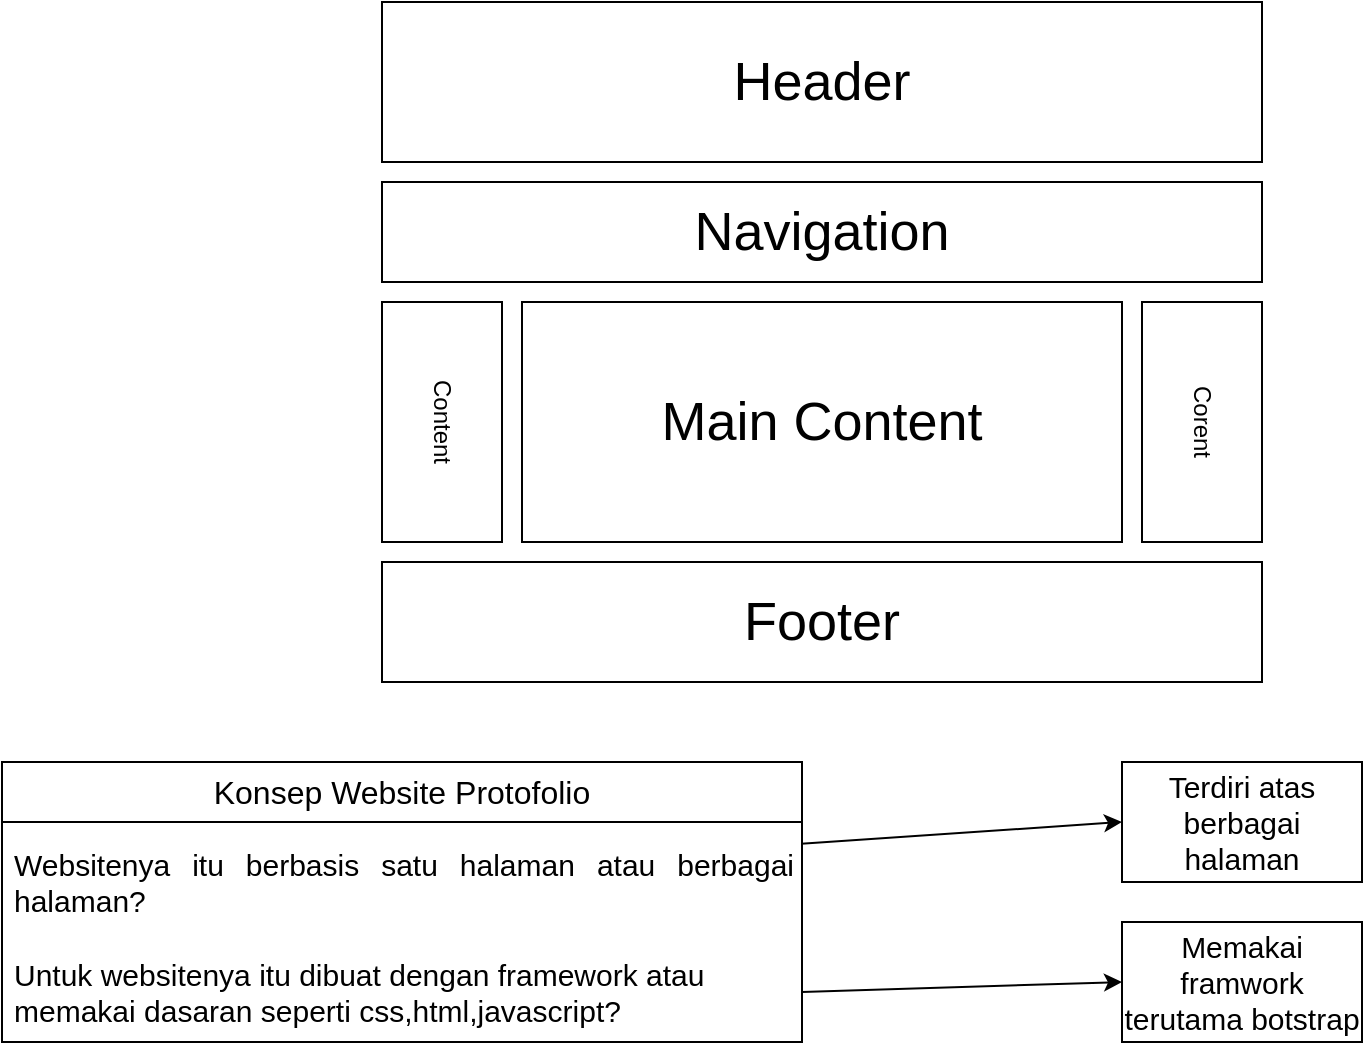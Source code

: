 <mxfile>
    <diagram id="rWC0qb28uYbGbDYMN7UX" name="Main Diagram">
        <mxGraphModel dx="1209" dy="779" grid="1" gridSize="10" guides="1" tooltips="1" connect="1" arrows="1" fold="1" page="1" pageScale="1" pageWidth="850" pageHeight="1100" math="0" shadow="0">
            <root>
                <mxCell id="0"/>
                <mxCell id="1" parent="0"/>
                <mxCell id="2" value="&lt;font style=&quot;font-size: 27px;&quot;&gt;Header&lt;/font&gt;" style="rounded=0;whiteSpace=wrap;html=1;" parent="1" vertex="1">
                    <mxGeometry x="240" y="80" width="440" height="80" as="geometry"/>
                </mxCell>
                <mxCell id="4" value="Content" style="rounded=0;whiteSpace=wrap;html=1;rotation=90;" parent="1" vertex="1">
                    <mxGeometry x="210" y="260" width="120" height="60" as="geometry"/>
                </mxCell>
                <mxCell id="6" value="Main Content" style="rounded=0;whiteSpace=wrap;html=1;fontSize=27;" parent="1" vertex="1">
                    <mxGeometry x="310" y="230" width="300" height="120" as="geometry"/>
                </mxCell>
                <mxCell id="7" value="Corent" style="rounded=0;whiteSpace=wrap;html=1;rotation=90;" parent="1" vertex="1">
                    <mxGeometry x="590" y="260" width="120" height="60" as="geometry"/>
                </mxCell>
                <mxCell id="8" value="Footer" style="rounded=0;whiteSpace=wrap;html=1;fontSize=27;" parent="1" vertex="1">
                    <mxGeometry x="240" y="360" width="440" height="60" as="geometry"/>
                </mxCell>
                <mxCell id="9" value="&lt;font style=&quot;font-size: 27px;&quot;&gt;Navigation&lt;/font&gt;" style="rounded=0;whiteSpace=wrap;html=1;" parent="1" vertex="1">
                    <mxGeometry x="240" y="170" width="440" height="50" as="geometry"/>
                </mxCell>
                <mxCell id="F_fqtN3L_QHosSLTodSl-9" value="Konsep Website Protofolio" style="swimlane;fontStyle=0;childLayout=stackLayout;horizontal=1;startSize=30;horizontalStack=0;resizeParent=1;resizeParentMax=0;resizeLast=0;collapsible=1;marginBottom=0;whiteSpace=wrap;html=1;fontSize=16;" parent="1" vertex="1">
                    <mxGeometry x="50" y="460" width="400" height="140" as="geometry"/>
                </mxCell>
                <mxCell id="F_fqtN3L_QHosSLTodSl-10" value="&lt;div style=&quot;text-align: justify;&quot;&gt;&lt;span style=&quot;background-color: initial;&quot;&gt;Websitenya itu berbasis satu halaman atau berbagai halaman?&lt;/span&gt;&lt;/div&gt;" style="text;strokeColor=none;fillColor=none;align=left;verticalAlign=middle;spacingLeft=4;spacingRight=4;overflow=hidden;points=[[0,0.5],[1,0.5]];portConstraint=eastwest;rotatable=0;whiteSpace=wrap;html=1;fontSize=15;" parent="F_fqtN3L_QHosSLTodSl-9" vertex="1">
                    <mxGeometry y="30" width="400" height="60" as="geometry"/>
                </mxCell>
                <mxCell id="F_fqtN3L_QHosSLTodSl-11" value="Untuk websitenya itu dibuat dengan framework atau memakai dasaran seperti css,html,javascript?" style="text;strokeColor=none;fillColor=none;align=left;verticalAlign=middle;spacingLeft=4;spacingRight=4;overflow=hidden;points=[[0,0.5],[1,0.5]];portConstraint=eastwest;rotatable=0;whiteSpace=wrap;html=1;fontSize=15;" parent="F_fqtN3L_QHosSLTodSl-9" vertex="1">
                    <mxGeometry y="90" width="400" height="50" as="geometry"/>
                </mxCell>
                <mxCell id="F_fqtN3L_QHosSLTodSl-17" value="Terdiri atas berbagai halaman" style="rounded=0;whiteSpace=wrap;html=1;fontSize=15;" parent="1" vertex="1">
                    <mxGeometry x="610" y="460" width="120" height="60" as="geometry"/>
                </mxCell>
                <mxCell id="F_fqtN3L_QHosSLTodSl-18" style="edgeStyle=none;html=1;exitX=0.999;exitY=0.181;exitDx=0;exitDy=0;entryX=0;entryY=0.5;entryDx=0;entryDy=0;fontSize=15;exitPerimeter=0;" parent="1" source="F_fqtN3L_QHosSLTodSl-10" target="F_fqtN3L_QHosSLTodSl-17" edge="1">
                    <mxGeometry relative="1" as="geometry"/>
                </mxCell>
                <mxCell id="F_fqtN3L_QHosSLTodSl-19" value="Memakai framwork terutama botstrap" style="rounded=0;whiteSpace=wrap;html=1;fontSize=15;" parent="1" vertex="1">
                    <mxGeometry x="610" y="540" width="120" height="60" as="geometry"/>
                </mxCell>
                <mxCell id="F_fqtN3L_QHosSLTodSl-20" style="edgeStyle=none;html=1;exitX=1;exitY=0.5;exitDx=0;exitDy=0;entryX=0;entryY=0.5;entryDx=0;entryDy=0;fontSize=15;" parent="1" source="F_fqtN3L_QHosSLTodSl-11" target="F_fqtN3L_QHosSLTodSl-19" edge="1">
                    <mxGeometry relative="1" as="geometry"/>
                </mxCell>
            </root>
        </mxGraphModel>
    </diagram>
    <diagram id="0qn68v2cb4sgI6QBJ_Hp" name="Header">
        <mxGraphModel dx="1209" dy="779" grid="1" gridSize="10" guides="1" tooltips="1" connect="1" arrows="1" fold="1" page="1" pageScale="1" pageWidth="850" pageHeight="1100" math="0" shadow="0">
            <root>
                <mxCell id="0"/>
                <mxCell id="1" parent="0"/>
                <mxCell id="7RrVs-BGt0MG-iZD2zXG-1" value="List Isi Header" style="swimlane;fontStyle=0;childLayout=stackLayout;horizontal=1;startSize=30;horizontalStack=0;resizeParent=1;resizeParentMax=0;resizeLast=0;collapsible=1;marginBottom=0;whiteSpace=wrap;html=1;fontSize=19;" parent="1" vertex="1">
                    <mxGeometry x="20" y="110" width="310" height="110" as="geometry"/>
                </mxCell>
                <mxCell id="7RrVs-BGt0MG-iZD2zXG-2" value="Logo (Opsional)" style="text;strokeColor=none;fillColor=none;align=left;verticalAlign=middle;spacingLeft=4;spacingRight=4;overflow=hidden;points=[[0,0.5],[1,0.5]];portConstraint=eastwest;rotatable=0;html=1;fontSize=27;" parent="7RrVs-BGt0MG-iZD2zXG-1" vertex="1">
                    <mxGeometry y="30" width="310" height="40" as="geometry"/>
                </mxCell>
                <mxCell id="7RrVs-BGt0MG-iZD2zXG-3" value="Navigasi" style="text;strokeColor=none;fillColor=none;align=left;verticalAlign=middle;spacingLeft=4;spacingRight=4;overflow=hidden;points=[[0,0.5],[1,0.5]];portConstraint=eastwest;rotatable=0;whiteSpace=wrap;html=1;fontSize=27;" parent="7RrVs-BGt0MG-iZD2zXG-1" vertex="1">
                    <mxGeometry y="70" width="310" height="40" as="geometry"/>
                </mxCell>
                <mxCell id="Nbx2pzwU4rbBYO5Bk-S7-6" style="edgeStyle=none;html=1;exitX=0.5;exitY=1;exitDx=0;exitDy=0;entryX=0.5;entryY=0;entryDx=0;entryDy=0;fontSize=12;" parent="1" source="pFw1h6F8-_uqPK1Jm1A5-1" target="pFw1h6F8-_uqPK1Jm1A5-3" edge="1">
                    <mxGeometry relative="1" as="geometry"/>
                </mxCell>
                <mxCell id="Nbx2pzwU4rbBYO5Bk-S7-7" style="edgeStyle=none;html=1;exitX=0.5;exitY=1;exitDx=0;exitDy=0;entryX=0.5;entryY=0;entryDx=0;entryDy=0;fontSize=12;" parent="1" source="pFw1h6F8-_uqPK1Jm1A5-1" target="pFw1h6F8-_uqPK1Jm1A5-4" edge="1">
                    <mxGeometry relative="1" as="geometry"/>
                </mxCell>
                <mxCell id="Nbx2pzwU4rbBYO5Bk-S7-8" style="edgeStyle=none;html=1;exitX=0.5;exitY=1;exitDx=0;exitDy=0;entryX=0.5;entryY=0;entryDx=0;entryDy=0;fontSize=12;" parent="1" source="pFw1h6F8-_uqPK1Jm1A5-1" target="pFw1h6F8-_uqPK1Jm1A5-6" edge="1">
                    <mxGeometry relative="1" as="geometry"/>
                </mxCell>
                <mxCell id="Nbx2pzwU4rbBYO5Bk-S7-9" style="edgeStyle=none;html=1;exitX=0.5;exitY=1;exitDx=0;exitDy=0;entryX=0.5;entryY=0;entryDx=0;entryDy=0;fontSize=12;" parent="1" source="pFw1h6F8-_uqPK1Jm1A5-1" target="pFw1h6F8-_uqPK1Jm1A5-7" edge="1">
                    <mxGeometry relative="1" as="geometry"/>
                </mxCell>
                <mxCell id="pFw1h6F8-_uqPK1Jm1A5-1" value="Navigasi" style="rounded=0;whiteSpace=wrap;html=1;" parent="1" vertex="1">
                    <mxGeometry x="550" y="135" width="140" height="50" as="geometry"/>
                </mxCell>
                <mxCell id="Nbx2pzwU4rbBYO5Bk-S7-1" style="edgeStyle=none;html=1;exitX=1;exitY=0.5;exitDx=0;exitDy=0;entryX=0;entryY=0.5;entryDx=0;entryDy=0;fontSize=12;" parent="1" source="7RrVs-BGt0MG-iZD2zXG-2" target="pFw1h6F8-_uqPK1Jm1A5-1" edge="1">
                    <mxGeometry relative="1" as="geometry"/>
                </mxCell>
                <mxCell id="OtXa7zUtlyDd4jM8u-MA-23" style="edgeStyle=none;html=1;entryX=0.5;entryY=0;entryDx=0;entryDy=0;" parent="1" source="pFw1h6F8-_uqPK1Jm1A5-3" target="OtXa7zUtlyDd4jM8u-MA-2" edge="1">
                    <mxGeometry relative="1" as="geometry"/>
                </mxCell>
                <mxCell id="pFw1h6F8-_uqPK1Jm1A5-3" value="Home" style="rounded=0;whiteSpace=wrap;html=1;" parent="1" vertex="1">
                    <mxGeometry x="380" y="220" width="140" height="50" as="geometry"/>
                </mxCell>
                <mxCell id="OtXa7zUtlyDd4jM8u-MA-24" style="edgeStyle=none;html=1;entryX=0.5;entryY=0;entryDx=0;entryDy=0;" parent="1" source="pFw1h6F8-_uqPK1Jm1A5-4" target="OtXa7zUtlyDd4jM8u-MA-10" edge="1">
                    <mxGeometry relative="1" as="geometry"/>
                </mxCell>
                <mxCell id="pFw1h6F8-_uqPK1Jm1A5-4" value="Portfolio" style="rounded=0;whiteSpace=wrap;html=1;" parent="1" vertex="1">
                    <mxGeometry x="550" y="220" width="140" height="50" as="geometry"/>
                </mxCell>
                <mxCell id="OtXa7zUtlyDd4jM8u-MA-25" style="edgeStyle=none;html=1;entryX=0.5;entryY=0;entryDx=0;entryDy=0;" parent="1" source="pFw1h6F8-_uqPK1Jm1A5-6" target="OtXa7zUtlyDd4jM8u-MA-16" edge="1">
                    <mxGeometry relative="1" as="geometry"/>
                </mxCell>
                <mxCell id="pFw1h6F8-_uqPK1Jm1A5-6" value="Experiences" style="rounded=0;whiteSpace=wrap;html=1;" parent="1" vertex="1">
                    <mxGeometry x="720" y="220" width="140" height="50" as="geometry"/>
                </mxCell>
                <mxCell id="OtXa7zUtlyDd4jM8u-MA-26" style="edgeStyle=none;html=1;entryX=0.5;entryY=0;entryDx=0;entryDy=0;" parent="1" source="pFw1h6F8-_uqPK1Jm1A5-7" target="OtXa7zUtlyDd4jM8u-MA-21" edge="1">
                    <mxGeometry relative="1" as="geometry"/>
                </mxCell>
                <mxCell id="pFw1h6F8-_uqPK1Jm1A5-7" value="About" style="rounded=0;whiteSpace=wrap;html=1;" parent="1" vertex="1">
                    <mxGeometry x="880" y="220" width="140" height="50" as="geometry"/>
                </mxCell>
                <mxCell id="OtXa7zUtlyDd4jM8u-MA-2" value="Home page" style="swimlane;fontStyle=0;childLayout=stackLayout;horizontal=1;startSize=30;horizontalStack=0;resizeParent=1;resizeParentMax=0;resizeLast=0;collapsible=1;marginBottom=0;whiteSpace=wrap;html=1;fontSize=12;" parent="1" vertex="1">
                    <mxGeometry x="380" y="320" width="140" height="190" as="geometry">
                        <mxRectangle x="1180" y="180" width="70" height="30" as="alternateBounds"/>
                    </mxGeometry>
                </mxCell>
                <mxCell id="OtXa7zUtlyDd4jM8u-MA-3" value="Foto profil" style="text;strokeColor=none;fillColor=none;align=left;verticalAlign=middle;spacingLeft=4;spacingRight=4;overflow=hidden;points=[[0,0.5],[1,0.5]];portConstraint=eastwest;rotatable=0;whiteSpace=wrap;html=1;fontSize=12;" parent="OtXa7zUtlyDd4jM8u-MA-2" vertex="1">
                    <mxGeometry y="30" width="140" height="40" as="geometry"/>
                </mxCell>
                <mxCell id="OtXa7zUtlyDd4jM8u-MA-4" value="Posisi" style="text;strokeColor=none;fillColor=none;align=left;verticalAlign=middle;spacingLeft=4;spacingRight=4;overflow=hidden;points=[[0,0.5],[1,0.5]];portConstraint=eastwest;rotatable=0;whiteSpace=wrap;html=1;fontSize=12;" parent="OtXa7zUtlyDd4jM8u-MA-2" vertex="1">
                    <mxGeometry y="70" width="140" height="30" as="geometry"/>
                </mxCell>
                <mxCell id="OtXa7zUtlyDd4jM8u-MA-5" value="Skill (dibutuhin posisi)" style="text;strokeColor=none;fillColor=none;align=left;verticalAlign=middle;spacingLeft=4;spacingRight=4;overflow=hidden;points=[[0,0.5],[1,0.5]];portConstraint=eastwest;rotatable=0;whiteSpace=wrap;html=1;fontSize=12;" parent="OtXa7zUtlyDd4jM8u-MA-2" vertex="1">
                    <mxGeometry y="100" width="140" height="30" as="geometry"/>
                </mxCell>
                <mxCell id="OtXa7zUtlyDd4jM8u-MA-6" value="Pengalaman kerja (dibutuhin posisi)" style="text;strokeColor=none;fillColor=none;align=left;verticalAlign=middle;spacingLeft=4;spacingRight=4;overflow=hidden;points=[[0,0.5],[1,0.5]];portConstraint=eastwest;rotatable=0;whiteSpace=wrap;html=1;fontSize=12;" parent="OtXa7zUtlyDd4jM8u-MA-2" vertex="1">
                    <mxGeometry y="130" width="140" height="30" as="geometry"/>
                </mxCell>
                <mxCell id="OtXa7zUtlyDd4jM8u-MA-7" value="Sertifikasi" style="text;strokeColor=none;fillColor=none;align=left;verticalAlign=middle;spacingLeft=4;spacingRight=4;overflow=hidden;points=[[0,0.5],[1,0.5]];portConstraint=eastwest;rotatable=0;whiteSpace=wrap;html=1;fontSize=12;" parent="OtXa7zUtlyDd4jM8u-MA-2" vertex="1">
                    <mxGeometry y="160" width="140" height="30" as="geometry"/>
                </mxCell>
                <mxCell id="OtXa7zUtlyDd4jM8u-MA-10" value="Portfolio Page" style="swimlane;fontStyle=0;childLayout=stackLayout;horizontal=1;startSize=30;horizontalStack=0;resizeParent=1;resizeParentMax=0;resizeLast=0;collapsible=1;marginBottom=0;whiteSpace=wrap;html=1;fontSize=12;" parent="1" vertex="1">
                    <mxGeometry x="550" y="320" width="140" height="160" as="geometry">
                        <mxRectangle x="1180" y="180" width="70" height="30" as="alternateBounds"/>
                    </mxGeometry>
                </mxCell>
                <mxCell id="OtXa7zUtlyDd4jM8u-MA-11" value="Hasil Skripsi/TA" style="text;strokeColor=none;fillColor=none;align=left;verticalAlign=middle;spacingLeft=4;spacingRight=4;overflow=hidden;points=[[0,0.5],[1,0.5]];portConstraint=eastwest;rotatable=0;whiteSpace=wrap;html=1;fontSize=12;" parent="OtXa7zUtlyDd4jM8u-MA-10" vertex="1">
                    <mxGeometry y="30" width="140" height="40" as="geometry"/>
                </mxCell>
                <mxCell id="OtXa7zUtlyDd4jM8u-MA-12" value="Project Mata Kuliah" style="text;strokeColor=none;fillColor=none;align=left;verticalAlign=middle;spacingLeft=4;spacingRight=4;overflow=hidden;points=[[0,0.5],[1,0.5]];portConstraint=eastwest;rotatable=0;whiteSpace=wrap;html=1;fontSize=12;" parent="OtXa7zUtlyDd4jM8u-MA-10" vertex="1">
                    <mxGeometry y="70" width="140" height="30" as="geometry"/>
                </mxCell>
                <mxCell id="OtXa7zUtlyDd4jM8u-MA-13" value="Dokumentasi pekerjaan" style="text;strokeColor=none;fillColor=none;align=left;verticalAlign=middle;spacingLeft=4;spacingRight=4;overflow=hidden;points=[[0,0.5],[1,0.5]];portConstraint=eastwest;rotatable=0;whiteSpace=wrap;html=1;fontSize=12;" parent="OtXa7zUtlyDd4jM8u-MA-10" vertex="1">
                    <mxGeometry y="100" width="140" height="30" as="geometry"/>
                </mxCell>
                <mxCell id="OtXa7zUtlyDd4jM8u-MA-14" value="Project Course" style="text;strokeColor=none;fillColor=none;align=left;verticalAlign=middle;spacingLeft=4;spacingRight=4;overflow=hidden;points=[[0,0.5],[1,0.5]];portConstraint=eastwest;rotatable=0;whiteSpace=wrap;html=1;fontSize=12;" parent="OtXa7zUtlyDd4jM8u-MA-10" vertex="1">
                    <mxGeometry y="130" width="140" height="30" as="geometry"/>
                </mxCell>
                <mxCell id="OtXa7zUtlyDd4jM8u-MA-16" value="Experience page" style="swimlane;fontStyle=0;childLayout=stackLayout;horizontal=1;startSize=30;horizontalStack=0;resizeParent=1;resizeParentMax=0;resizeLast=0;collapsible=1;marginBottom=0;whiteSpace=wrap;html=1;fontSize=12;" parent="1" vertex="1">
                    <mxGeometry x="720" y="320" width="140" height="70" as="geometry">
                        <mxRectangle x="1180" y="180" width="70" height="30" as="alternateBounds"/>
                    </mxGeometry>
                </mxCell>
                <mxCell id="OtXa7zUtlyDd4jM8u-MA-17" value="Pengalaman pekerjaan&amp;nbsp;" style="text;strokeColor=none;fillColor=none;align=left;verticalAlign=middle;spacingLeft=4;spacingRight=4;overflow=hidden;points=[[0,0.5],[1,0.5]];portConstraint=eastwest;rotatable=0;whiteSpace=wrap;html=1;fontSize=12;" parent="OtXa7zUtlyDd4jM8u-MA-16" vertex="1">
                    <mxGeometry y="30" width="140" height="40" as="geometry"/>
                </mxCell>
                <mxCell id="OtXa7zUtlyDd4jM8u-MA-21" value="About page" style="swimlane;fontStyle=0;childLayout=stackLayout;horizontal=1;startSize=30;horizontalStack=0;resizeParent=1;resizeParentMax=0;resizeLast=0;collapsible=1;marginBottom=0;whiteSpace=wrap;html=1;fontSize=12;" parent="1" vertex="1">
                    <mxGeometry x="880" y="320" width="140" height="80" as="geometry">
                        <mxRectangle x="1180" y="180" width="70" height="30" as="alternateBounds"/>
                    </mxGeometry>
                </mxCell>
                <mxCell id="OtXa7zUtlyDd4jM8u-MA-22" value="(Footer)&lt;br&gt;Contact, Sosial media, email, website" style="text;strokeColor=none;fillColor=none;align=left;verticalAlign=middle;spacingLeft=4;spacingRight=4;overflow=hidden;points=[[0,0.5],[1,0.5]];portConstraint=eastwest;rotatable=0;whiteSpace=wrap;html=1;fontSize=12;" parent="OtXa7zUtlyDd4jM8u-MA-21" vertex="1">
                    <mxGeometry y="30" width="140" height="50" as="geometry"/>
                </mxCell>
                <mxCell id="OtXa7zUtlyDd4jM8u-MA-30" value="" style="rounded=0;whiteSpace=wrap;html=1;fillColor=none;" parent="1" vertex="1">
                    <mxGeometry x="290" y="300" width="800" height="230" as="geometry"/>
                </mxCell>
                <mxCell id="OtXa7zUtlyDd4jM8u-MA-31" value="1 Halaman" style="text;html=1;strokeColor=none;fillColor=none;align=center;verticalAlign=middle;whiteSpace=wrap;rounded=0;rotation=-90;fontSize=20;fontStyle=1" parent="1" vertex="1">
                    <mxGeometry x="220" y="404.96" width="190" height="30" as="geometry"/>
                </mxCell>
            </root>
        </mxGraphModel>
    </diagram>
</mxfile>